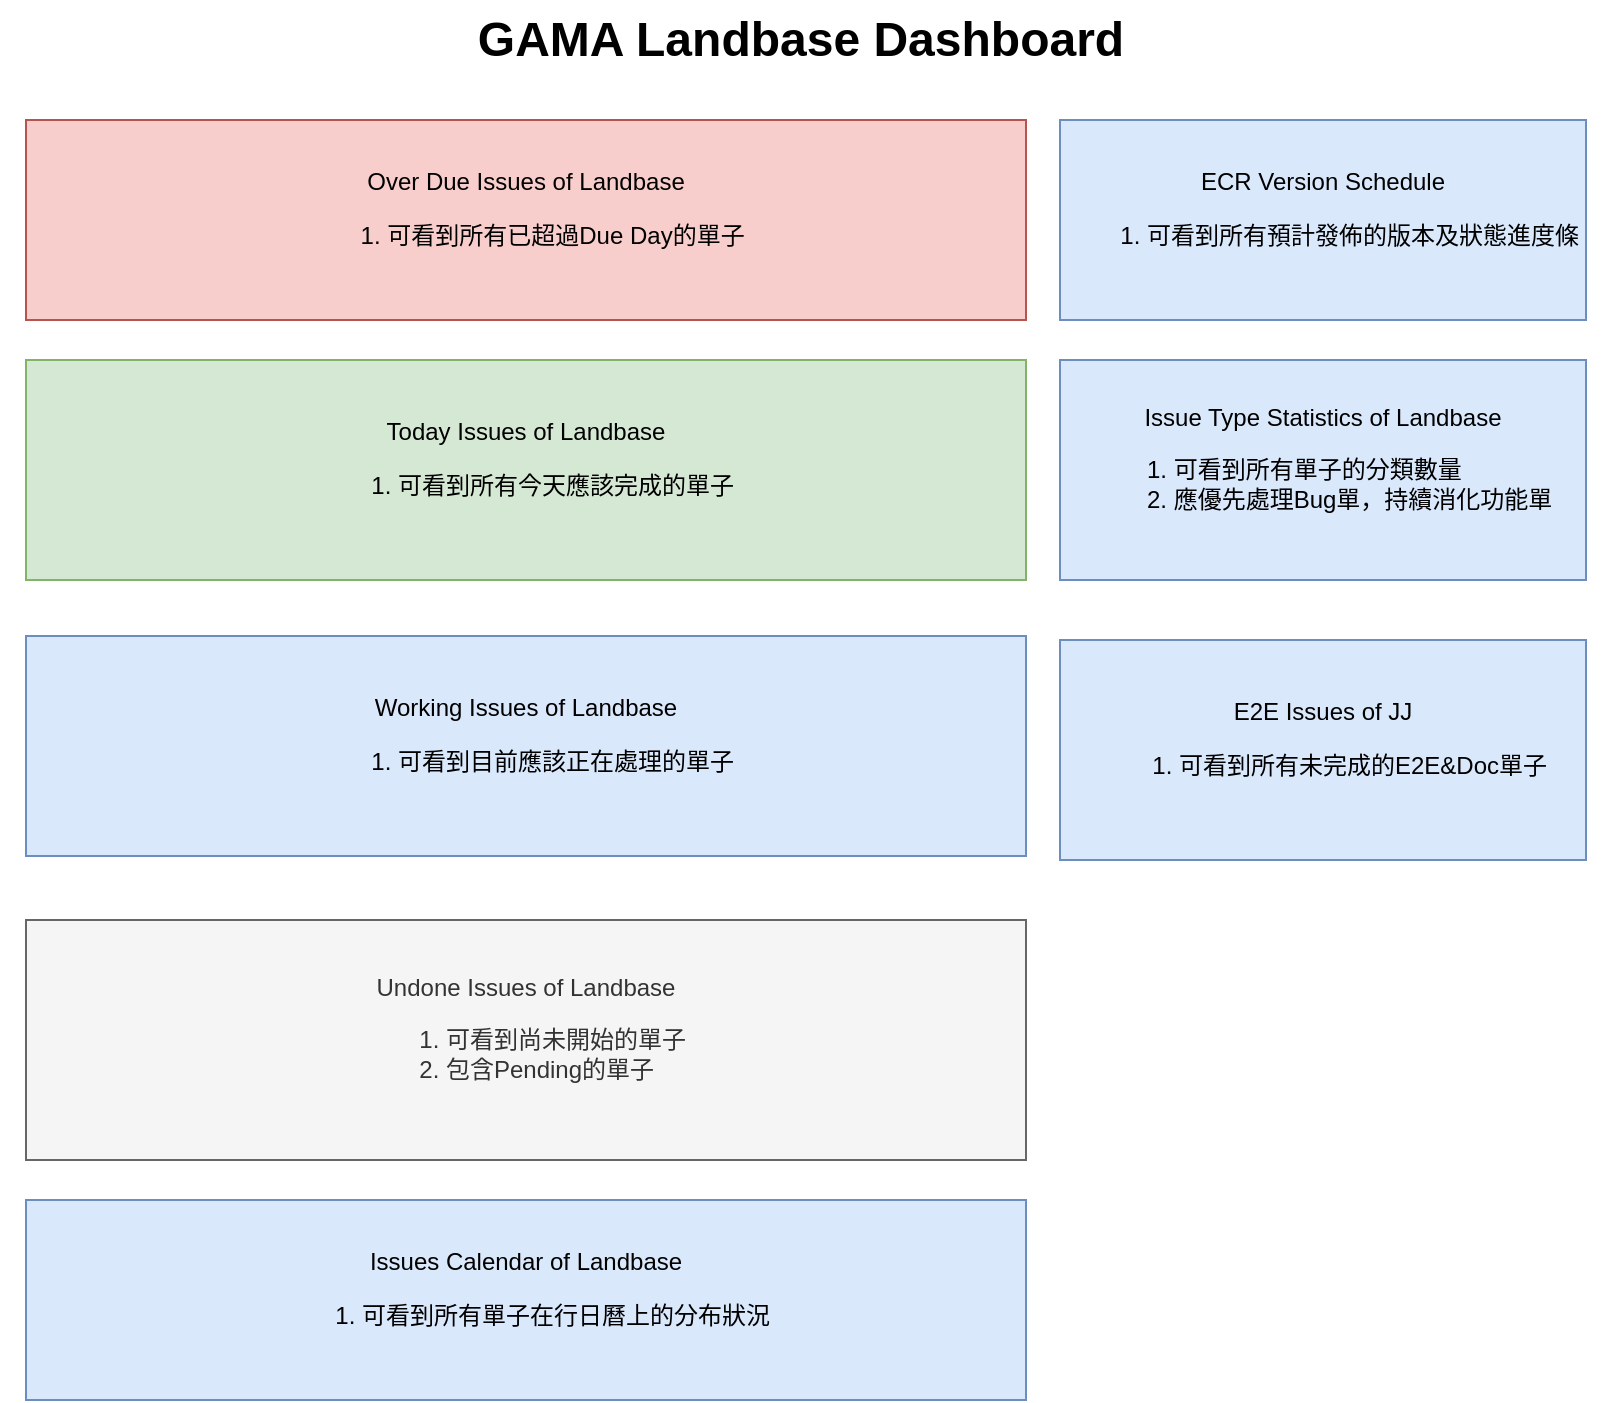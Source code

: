 <mxfile version="10.8.8" type="github"><diagram id="M95wfp1Q9Uw5M2g8LMAI" name="第1頁"><mxGraphModel dx="1398" dy="796" grid="1" gridSize="10" guides="1" tooltips="1" connect="1" arrows="1" fold="1" page="1" pageScale="1" pageWidth="827" pageHeight="800" math="0" shadow="0"><root><mxCell id="0"/><mxCell id="1" parent="0"/><mxCell id="uwWNamnaWRUTzGGO2uTA-1" value="Over Due Issues of Landbase&lt;br&gt;&lt;ol&gt;&lt;li style=&quot;text-align: left&quot;&gt;可看到所有已超過Due Day的單子&lt;/li&gt;&lt;/ol&gt;" style="rounded=0;whiteSpace=wrap;html=1;fillColor=#f8cecc;strokeColor=#b85450;" vertex="1" parent="1"><mxGeometry x="23" y="70" width="500" height="100" as="geometry"/></mxCell><mxCell id="uwWNamnaWRUTzGGO2uTA-2" value="ECR Version Schedule&lt;br&gt;&lt;div style=&quot;text-align: left&quot;&gt;&lt;ol&gt;&lt;li&gt;可看到所有預計發佈的版本及狀態進度條&lt;/li&gt;&lt;/ol&gt;&lt;/div&gt;" style="rounded=0;whiteSpace=wrap;html=1;fillColor=#dae8fc;strokeColor=#6c8ebf;" vertex="1" parent="1"><mxGeometry x="540" y="70" width="263" height="100" as="geometry"/></mxCell><mxCell id="uwWNamnaWRUTzGGO2uTA-3" value="Today Issues of Landbase&lt;br&gt;&lt;ol&gt;&lt;li style=&quot;text-align: left&quot;&gt;可看到所有今天應該完成的單子&lt;/li&gt;&lt;/ol&gt;" style="rounded=0;whiteSpace=wrap;html=1;fillColor=#d5e8d4;strokeColor=#82b366;" vertex="1" parent="1"><mxGeometry x="23" y="190" width="500" height="110" as="geometry"/></mxCell><mxCell id="uwWNamnaWRUTzGGO2uTA-4" value="Issue Type Statistics of Landbase&lt;br&gt;&lt;div style=&quot;text-align: left&quot;&gt;&lt;ol&gt;&lt;li&gt;可看到所有單子的分類數量&lt;/li&gt;&lt;li&gt;應優先處理Bug單，持續消化功能單&lt;/li&gt;&lt;/ol&gt;&lt;/div&gt;" style="rounded=0;whiteSpace=wrap;html=1;fillColor=#dae8fc;strokeColor=#6c8ebf;" vertex="1" parent="1"><mxGeometry x="540" y="190" width="263" height="110" as="geometry"/></mxCell><mxCell id="uwWNamnaWRUTzGGO2uTA-5" value="E2E Issues of JJ&lt;br&gt;&lt;ol&gt;&lt;li style=&quot;text-align: left&quot;&gt;可看到所有未完成的E2E&amp;amp;Doc單子&lt;/li&gt;&lt;/ol&gt;" style="rounded=0;whiteSpace=wrap;html=1;fillColor=#dae8fc;strokeColor=#6c8ebf;" vertex="1" parent="1"><mxGeometry x="540" y="330" width="263" height="110" as="geometry"/></mxCell><mxCell id="uwWNamnaWRUTzGGO2uTA-6" value="Working Issues of Landbase&lt;br&gt;&lt;ol&gt;&lt;li style=&quot;text-align: left&quot;&gt;可看到目前應該正在處理的單子&lt;/li&gt;&lt;/ol&gt;" style="rounded=0;whiteSpace=wrap;html=1;fillColor=#dae8fc;strokeColor=#6c8ebf;" vertex="1" parent="1"><mxGeometry x="23" y="328" width="500" height="110" as="geometry"/></mxCell><mxCell id="uwWNamnaWRUTzGGO2uTA-7" value="Undone Issues of Landbase&lt;br&gt;&lt;ol&gt;&lt;li style=&quot;text-align: left&quot;&gt;可看到尚未開始的單子&lt;/li&gt;&lt;li style=&quot;text-align: left&quot;&gt;包含Pending的單子&lt;/li&gt;&lt;/ol&gt;" style="rounded=0;whiteSpace=wrap;html=1;fillColor=#f5f5f5;strokeColor=#666666;fontColor=#333333;" vertex="1" parent="1"><mxGeometry x="23" y="470" width="500" height="120" as="geometry"/></mxCell><mxCell id="uwWNamnaWRUTzGGO2uTA-8" value="Issues Calendar of Landbase&lt;br&gt;&lt;ol&gt;&lt;li style=&quot;text-align: left&quot;&gt;可看到所有單子在行日曆上的分布狀況&lt;/li&gt;&lt;/ol&gt;" style="rounded=0;whiteSpace=wrap;html=1;fillColor=#dae8fc;strokeColor=#6c8ebf;" vertex="1" parent="1"><mxGeometry x="23" y="610" width="500" height="100" as="geometry"/></mxCell><mxCell id="uwWNamnaWRUTzGGO2uTA-9" value="GAMA Landbase Dashboard" style="text;strokeColor=none;fillColor=none;html=1;fontSize=24;fontStyle=1;verticalAlign=middle;align=center;" vertex="1" parent="1"><mxGeometry x="10" y="10" width="800" height="40" as="geometry"/></mxCell></root></mxGraphModel></diagram></mxfile>